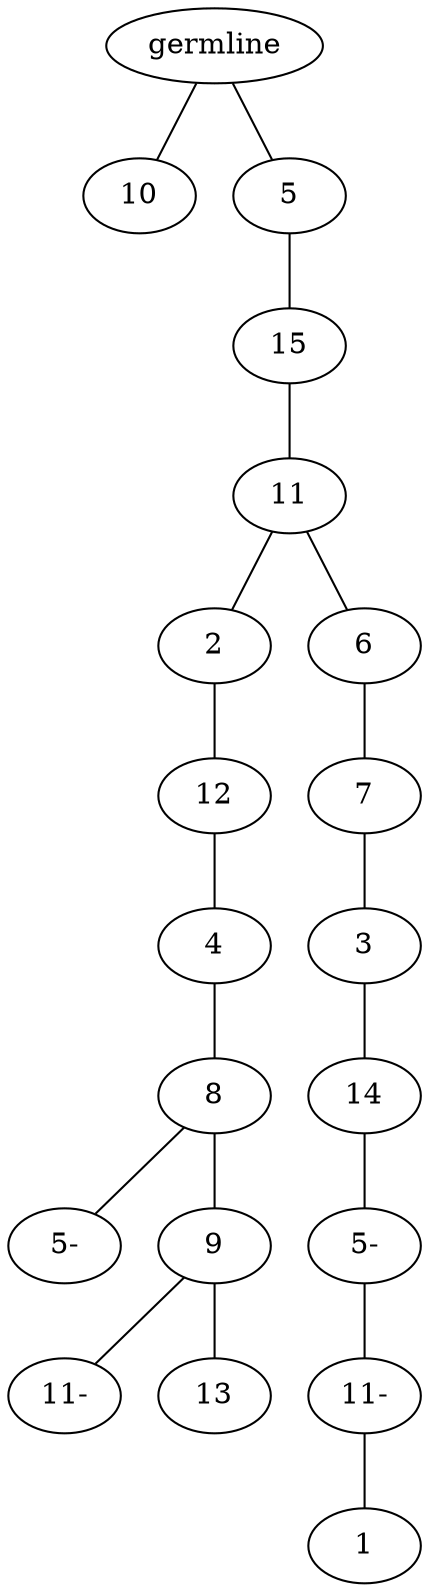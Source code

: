 graph tree {
    "139965649668848" [label="germline"];
    "139965659407312" [label="10"];
    "139965659410000" [label="5"];
    "139965659484992" [label="15"];
    "139965659485856" [label="11"];
    "139965659485520" [label="2"];
    "139965659485376" [label="12"];
    "139965659484320" [label="4"];
    "139965657936368" [label="8"];
    "139965657939824" [label="5-"];
    "139965657936608" [label="9"];
    "139965657936512" [label="11-"];
    "139965657939920" [label="13"];
    "139965659485184" [label="6"];
    "139965657937616" [label="7"];
    "139965657939872" [label="3"];
    "139965657935984" [label="14"];
    "139965659486864" [label="5-"];
    "139965659486720" [label="11-"];
    "139965659486144" [label="1"];
    "139965649668848" -- "139965659407312";
    "139965649668848" -- "139965659410000";
    "139965659410000" -- "139965659484992";
    "139965659484992" -- "139965659485856";
    "139965659485856" -- "139965659485520";
    "139965659485856" -- "139965659485184";
    "139965659485520" -- "139965659485376";
    "139965659485376" -- "139965659484320";
    "139965659484320" -- "139965657936368";
    "139965657936368" -- "139965657939824";
    "139965657936368" -- "139965657936608";
    "139965657936608" -- "139965657936512";
    "139965657936608" -- "139965657939920";
    "139965659485184" -- "139965657937616";
    "139965657937616" -- "139965657939872";
    "139965657939872" -- "139965657935984";
    "139965657935984" -- "139965659486864";
    "139965659486864" -- "139965659486720";
    "139965659486720" -- "139965659486144";
}
